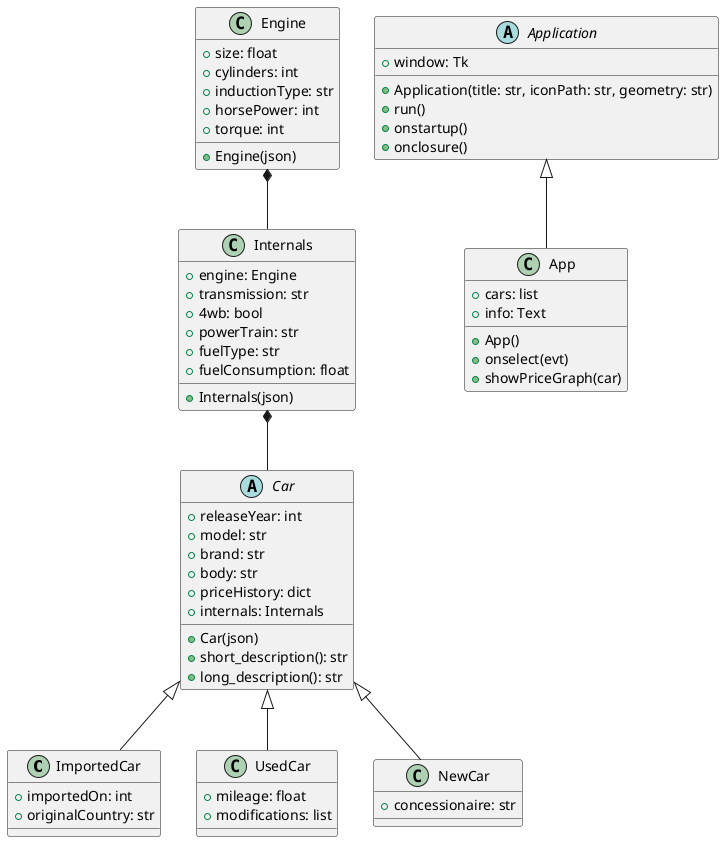 @startuml Project
class ImportedCar extends Car {
    +importedOn: int
    +originalCountry: str
}

class UsedCar extends Car {
    +mileage: float
    +modifications: list
}

class NewCar extends Car {
    +concessionaire: str
}

Engine *-- Internals
Internals *-- Car

abstract class Car {
    +Car(json)

    +releaseYear: int
    +model: str
    +brand: str
    +body: str
    +priceHistory: dict
    +internals: Internals

    +short_description(): str
    +long_description(): str
}

class Internals {
    +Internals(json)

    +engine: Engine
    +transmission: str
    +4wb: bool
    +powerTrain: str
    +fuelType: str
    +fuelConsumption: float
}

class Engine {
    +Engine(json)

    +size: float
    +cylinders: int
    +inductionType: str
    +horsePower: int
    +torque: int
}

abstract class Application {
    +Application(title: str, iconPath: str, geometry: str)
    +window: Tk

    +run()
    +onstartup()
    +onclosure()
}

class App extends Application {
    +App()

    +cars: list
    +info: Text

    +onselect(evt)
    +showPriceGraph(car)
}
@enduml
